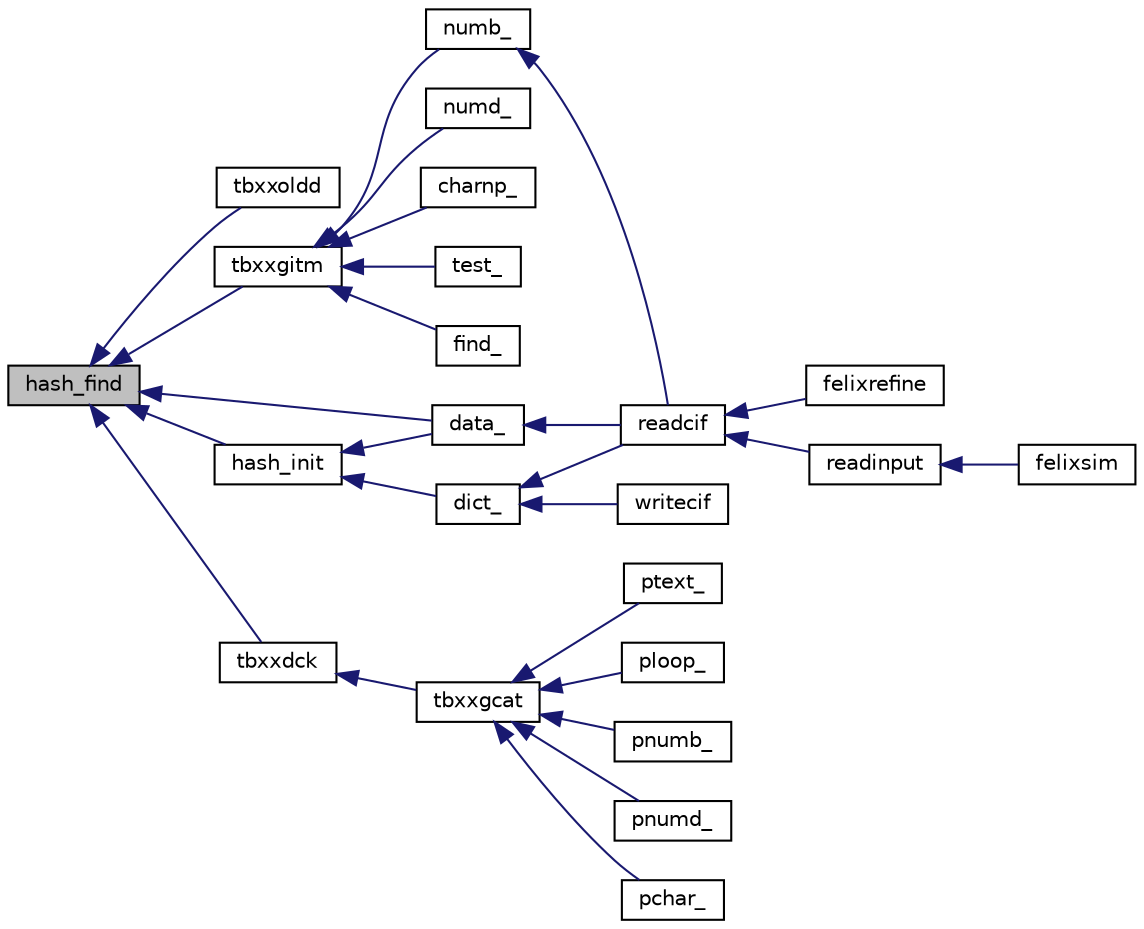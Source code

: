 digraph "hash_find"
{
  edge [fontname="Helvetica",fontsize="10",labelfontname="Helvetica",labelfontsize="10"];
  node [fontname="Helvetica",fontsize="10",shape=record];
  rankdir="LR";
  Node1 [label="hash_find",height=0.2,width=0.4,color="black", fillcolor="grey75", style="filled", fontcolor="black"];
  Node1 -> Node2 [dir="back",color="midnightblue",fontsize="10",style="solid",fontname="Helvetica"];
  Node2 [label="tbxxoldd",height=0.2,width=0.4,color="black", fillcolor="white", style="filled",URL="$ciftbx_8f.html#af0f954e4508c89cb4d3329a342d5b8a7"];
  Node1 -> Node3 [dir="back",color="midnightblue",fontsize="10",style="solid",fontname="Helvetica"];
  Node3 [label="data_",height=0.2,width=0.4,color="black", fillcolor="white", style="filled",URL="$ciftbx_8f.html#acef84efd6e02fb3ddcab29ff8633a848"];
  Node3 -> Node4 [dir="back",color="midnightblue",fontsize="10",style="solid",fontname="Helvetica"];
  Node4 [label="readcif",height=0.2,width=0.4,color="black", fillcolor="white", style="filled",URL="$readcif_8f90.html#a851b318f1c18608adf2b40ba20d10014"];
  Node4 -> Node5 [dir="back",color="midnightblue",fontsize="10",style="solid",fontname="Helvetica"];
  Node5 [label="felixrefine",height=0.2,width=0.4,color="black", fillcolor="white", style="filled",URL="$felixrefine_8f90.html#aecbf263fc9c06070ed63b7a31c76bbef"];
  Node4 -> Node6 [dir="back",color="midnightblue",fontsize="10",style="solid",fontname="Helvetica"];
  Node6 [label="readinput",height=0.2,width=0.4,color="black", fillcolor="white", style="filled",URL="$readinput_8f90.html#a87d0c2ec1671e34d4efcabf08db9d396"];
  Node6 -> Node7 [dir="back",color="midnightblue",fontsize="10",style="solid",fontname="Helvetica"];
  Node7 [label="felixsim",height=0.2,width=0.4,color="black", fillcolor="white", style="filled",URL="$felixsim_8f90.html#ad36d8d5ddad66820866e3d05a4c66144"];
  Node1 -> Node8 [dir="back",color="midnightblue",fontsize="10",style="solid",fontname="Helvetica"];
  Node8 [label="tbxxgitm",height=0.2,width=0.4,color="black", fillcolor="white", style="filled",URL="$ciftbx_8f.html#a39d2614384d61dc867b06c6bea0fa00c"];
  Node8 -> Node9 [dir="back",color="midnightblue",fontsize="10",style="solid",fontname="Helvetica"];
  Node9 [label="test_",height=0.2,width=0.4,color="black", fillcolor="white", style="filled",URL="$ciftbx_8f.html#a7bf11278540621a732ea9c62c37f39d4"];
  Node8 -> Node10 [dir="back",color="midnightblue",fontsize="10",style="solid",fontname="Helvetica"];
  Node10 [label="find_",height=0.2,width=0.4,color="black", fillcolor="white", style="filled",URL="$ciftbx_8f.html#a30b628eee0628904dba9c686a8ee7178"];
  Node8 -> Node11 [dir="back",color="midnightblue",fontsize="10",style="solid",fontname="Helvetica"];
  Node11 [label="numb_",height=0.2,width=0.4,color="black", fillcolor="white", style="filled",URL="$ciftbx_8f.html#a52533b45df7c78e9d743147a4ed381f3"];
  Node11 -> Node4 [dir="back",color="midnightblue",fontsize="10",style="solid",fontname="Helvetica"];
  Node8 -> Node12 [dir="back",color="midnightblue",fontsize="10",style="solid",fontname="Helvetica"];
  Node12 [label="numd_",height=0.2,width=0.4,color="black", fillcolor="white", style="filled",URL="$ciftbx_8f.html#a321db51a9a1b39f96c345271b840e3ca"];
  Node8 -> Node13 [dir="back",color="midnightblue",fontsize="10",style="solid",fontname="Helvetica"];
  Node13 [label="charnp_",height=0.2,width=0.4,color="black", fillcolor="white", style="filled",URL="$ciftbx_8f.html#a4c9835444462b49efe9e7b8cbe54beb1"];
  Node1 -> Node14 [dir="back",color="midnightblue",fontsize="10",style="solid",fontname="Helvetica"];
  Node14 [label="tbxxdck",height=0.2,width=0.4,color="black", fillcolor="white", style="filled",URL="$ciftbx_8f.html#a2bc1be3dc0311a1663573bc684f53546"];
  Node14 -> Node15 [dir="back",color="midnightblue",fontsize="10",style="solid",fontname="Helvetica"];
  Node15 [label="tbxxgcat",height=0.2,width=0.4,color="black", fillcolor="white", style="filled",URL="$ciftbx_8f.html#a3f95906b7a96897d02795dc4573ddd6b"];
  Node15 -> Node16 [dir="back",color="midnightblue",fontsize="10",style="solid",fontname="Helvetica"];
  Node16 [label="pnumb_",height=0.2,width=0.4,color="black", fillcolor="white", style="filled",URL="$ciftbx_8f.html#a762e7d891738400070c4bc377aba476f"];
  Node15 -> Node17 [dir="back",color="midnightblue",fontsize="10",style="solid",fontname="Helvetica"];
  Node17 [label="pnumd_",height=0.2,width=0.4,color="black", fillcolor="white", style="filled",URL="$ciftbx_8f.html#aca4e519718b63206d44b7446e084fe46"];
  Node15 -> Node18 [dir="back",color="midnightblue",fontsize="10",style="solid",fontname="Helvetica"];
  Node18 [label="pchar_",height=0.2,width=0.4,color="black", fillcolor="white", style="filled",URL="$ciftbx_8f.html#a2bf0d6d32275f871f14318f8edff68d6"];
  Node15 -> Node19 [dir="back",color="midnightblue",fontsize="10",style="solid",fontname="Helvetica"];
  Node19 [label="ptext_",height=0.2,width=0.4,color="black", fillcolor="white", style="filled",URL="$ciftbx_8f.html#ac290785fd800f64bb1cf30e3cdbc03b8"];
  Node15 -> Node20 [dir="back",color="midnightblue",fontsize="10",style="solid",fontname="Helvetica"];
  Node20 [label="ploop_",height=0.2,width=0.4,color="black", fillcolor="white", style="filled",URL="$ciftbx_8f.html#ae69863afb7878b321eccc42e1071eaa1"];
  Node1 -> Node21 [dir="back",color="midnightblue",fontsize="10",style="solid",fontname="Helvetica"];
  Node21 [label="hash_init",height=0.2,width=0.4,color="black", fillcolor="white", style="filled",URL="$hash__funcs_8f.html#a65961dd627a6f0cb48c02626574a9891"];
  Node21 -> Node22 [dir="back",color="midnightblue",fontsize="10",style="solid",fontname="Helvetica"];
  Node22 [label="dict_",height=0.2,width=0.4,color="black", fillcolor="white", style="filled",URL="$ciftbx_8f.html#a4b968cff97c84029fcb089e5754373eb"];
  Node22 -> Node23 [dir="back",color="midnightblue",fontsize="10",style="solid",fontname="Helvetica"];
  Node23 [label="writecif",height=0.2,width=0.4,color="black", fillcolor="white", style="filled",URL="$out_8f90.html#a1276a1deb6b2dae1d2c2e4306f4ce597"];
  Node22 -> Node4 [dir="back",color="midnightblue",fontsize="10",style="solid",fontname="Helvetica"];
  Node21 -> Node3 [dir="back",color="midnightblue",fontsize="10",style="solid",fontname="Helvetica"];
}
